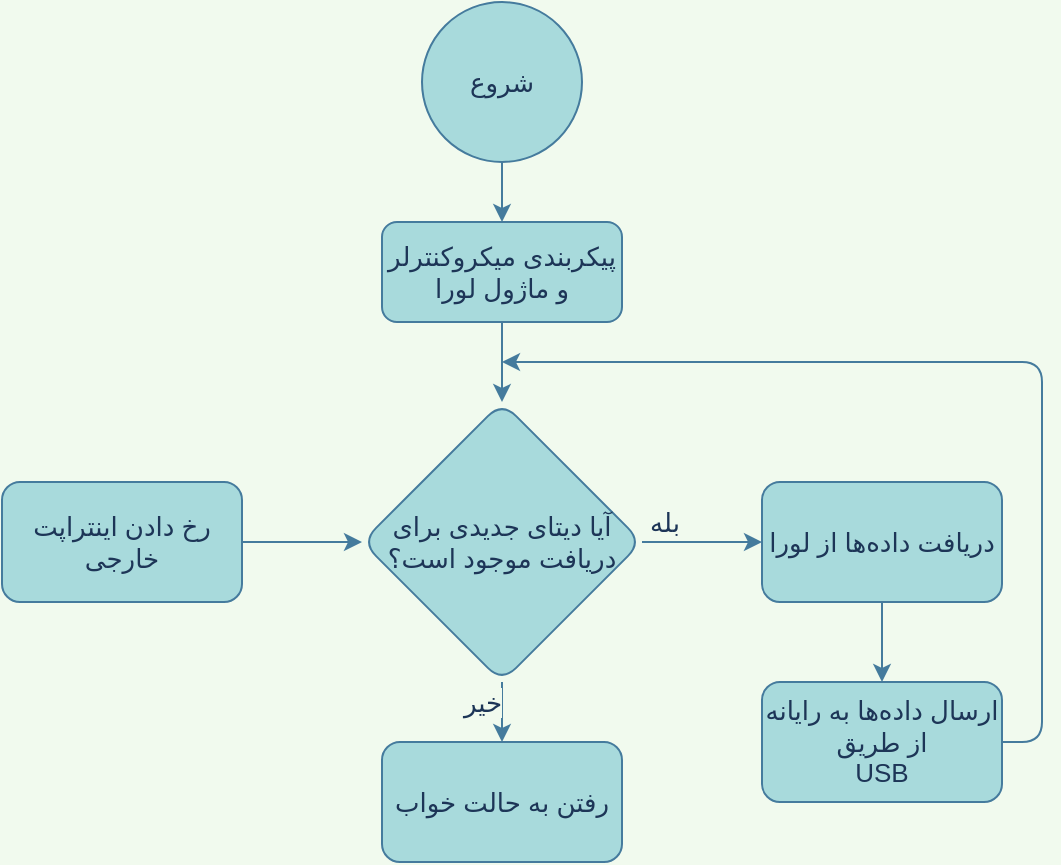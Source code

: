 <mxfile version="13.7.9" type="device"><diagram id="C5RBs43oDa-KdzZeNtuy" name="Page-1"><mxGraphModel dx="1021" dy="535" grid="1" gridSize="10" guides="1" tooltips="1" connect="1" arrows="1" fold="1" page="1" pageScale="1" pageWidth="827" pageHeight="1169" background="#F1FAEE" math="0" shadow="0"><root><mxCell id="WIyWlLk6GJQsqaUBKTNV-0"/><mxCell id="WIyWlLk6GJQsqaUBKTNV-1" parent="WIyWlLk6GJQsqaUBKTNV-0"/><mxCell id="FpsfPIpLahhMt7mZ3WFp-20" style="edgeStyle=orthogonalEdgeStyle;curved=0;rounded=1;sketch=0;orthogonalLoop=1;jettySize=auto;html=1;strokeColor=#457B9D;fillColor=#A8DADC;fontColor=#1D3557;fontSize=13;" edge="1" parent="WIyWlLk6GJQsqaUBKTNV-1" source="FpsfPIpLahhMt7mZ3WFp-0" target="FpsfPIpLahhMt7mZ3WFp-5"><mxGeometry relative="1" as="geometry"/></mxCell><mxCell id="FpsfPIpLahhMt7mZ3WFp-0" value="پیکربندی میکروکنترلر و ماژول‌ لورا" style="rounded=1;whiteSpace=wrap;html=1;fontSize=13;glass=0;strokeWidth=1;shadow=0;fillColor=#A8DADC;strokeColor=#457B9D;fontColor=#1D3557;" vertex="1" parent="WIyWlLk6GJQsqaUBKTNV-1"><mxGeometry x="400" y="180" width="120" height="50" as="geometry"/></mxCell><mxCell id="FpsfPIpLahhMt7mZ3WFp-2" style="edgeStyle=orthogonalEdgeStyle;rounded=0;orthogonalLoop=1;jettySize=auto;html=1;fontSize=13;strokeColor=#457B9D;fontColor=#1D3557;labelBackgroundColor=#F1FAEE;" edge="1" parent="WIyWlLk6GJQsqaUBKTNV-1" source="FpsfPIpLahhMt7mZ3WFp-1" target="FpsfPIpLahhMt7mZ3WFp-0"><mxGeometry relative="1" as="geometry"/></mxCell><mxCell id="FpsfPIpLahhMt7mZ3WFp-1" value="&lt;font style=&quot;font-size: 13px;&quot;&gt;شروع&lt;/font&gt;" style="ellipse;whiteSpace=wrap;html=1;aspect=fixed;rounded=0;sketch=0;strokeColor=#457B9D;fillColor=#A8DADC;fontColor=#1D3557;fontSize=13;" vertex="1" parent="WIyWlLk6GJQsqaUBKTNV-1"><mxGeometry x="420" y="70" width="80" height="80" as="geometry"/></mxCell><mxCell id="FpsfPIpLahhMt7mZ3WFp-9" value="خیر" style="edgeStyle=orthogonalEdgeStyle;rounded=0;orthogonalLoop=1;jettySize=auto;html=1;fontSize=13;strokeColor=#457B9D;fontColor=#1D3557;labelBackgroundColor=#F1FAEE;" edge="1" parent="WIyWlLk6GJQsqaUBKTNV-1" source="FpsfPIpLahhMt7mZ3WFp-5" target="FpsfPIpLahhMt7mZ3WFp-8"><mxGeometry x="0.2" y="-10" relative="1" as="geometry"><mxPoint as="offset"/></mxGeometry></mxCell><mxCell id="FpsfPIpLahhMt7mZ3WFp-11" value="" style="edgeStyle=orthogonalEdgeStyle;rounded=0;orthogonalLoop=1;jettySize=auto;html=1;fontSize=13;strokeColor=#457B9D;fontColor=#1D3557;labelBackgroundColor=#F1FAEE;" edge="1" parent="WIyWlLk6GJQsqaUBKTNV-1" source="FpsfPIpLahhMt7mZ3WFp-5" target="FpsfPIpLahhMt7mZ3WFp-10"><mxGeometry relative="1" as="geometry"/></mxCell><mxCell id="FpsfPIpLahhMt7mZ3WFp-12" value="&lt;div style=&quot;font-size: 13px;&quot;&gt;بله&lt;/div&gt;" style="edgeLabel;html=1;align=center;verticalAlign=middle;resizable=0;points=[];fontSize=13;fontColor=#1D3557;labelBackgroundColor=#F1FAEE;" vertex="1" connectable="0" parent="FpsfPIpLahhMt7mZ3WFp-11"><mxGeometry x="0.211" relative="1" as="geometry"><mxPoint x="-26.19" y="-10" as="offset"/></mxGeometry></mxCell><mxCell id="FpsfPIpLahhMt7mZ3WFp-5" value="&lt;div style=&quot;font-size: 13px;&quot;&gt;آیا دیتای جدیدی برای &lt;br style=&quot;font-size: 13px;&quot;&gt;&lt;/div&gt;&lt;div style=&quot;font-size: 13px;&quot;&gt;دریافت موجود است؟&lt;/div&gt;" style="rhombus;whiteSpace=wrap;html=1;rounded=1;shadow=0;fontSize=13;fontColor=#1D3557;strokeColor=#457B9D;strokeWidth=1;fillColor=#A8DADC;glass=0;" vertex="1" parent="WIyWlLk6GJQsqaUBKTNV-1"><mxGeometry x="390" y="270" width="140" height="140" as="geometry"/></mxCell><mxCell id="FpsfPIpLahhMt7mZ3WFp-7" style="edgeStyle=orthogonalEdgeStyle;rounded=0;orthogonalLoop=1;jettySize=auto;html=1;exitX=0.5;exitY=1;exitDx=0;exitDy=0;fontSize=13;strokeColor=#457B9D;fontColor=#1D3557;labelBackgroundColor=#F1FAEE;" edge="1" parent="WIyWlLk6GJQsqaUBKTNV-1" source="FpsfPIpLahhMt7mZ3WFp-5" target="FpsfPIpLahhMt7mZ3WFp-5"><mxGeometry relative="1" as="geometry"/></mxCell><mxCell id="FpsfPIpLahhMt7mZ3WFp-8" value="رفتن به حالت خواب" style="whiteSpace=wrap;html=1;rounded=1;shadow=0;fontSize=13;fontColor=#1D3557;strokeColor=#457B9D;strokeWidth=1;fillColor=#A8DADC;glass=0;" vertex="1" parent="WIyWlLk6GJQsqaUBKTNV-1"><mxGeometry x="400" y="440" width="120" height="60" as="geometry"/></mxCell><mxCell id="FpsfPIpLahhMt7mZ3WFp-16" value="" style="edgeStyle=orthogonalEdgeStyle;rounded=0;orthogonalLoop=1;jettySize=auto;html=1;fontSize=13;strokeColor=#457B9D;fontColor=#1D3557;labelBackgroundColor=#F1FAEE;" edge="1" parent="WIyWlLk6GJQsqaUBKTNV-1" source="FpsfPIpLahhMt7mZ3WFp-10" target="FpsfPIpLahhMt7mZ3WFp-15"><mxGeometry relative="1" as="geometry"/></mxCell><mxCell id="FpsfPIpLahhMt7mZ3WFp-10" value="دریافت داده‌ها از لورا" style="whiteSpace=wrap;html=1;rounded=1;shadow=0;fontSize=13;fontColor=#1D3557;strokeColor=#457B9D;strokeWidth=1;fillColor=#A8DADC;glass=0;" vertex="1" parent="WIyWlLk6GJQsqaUBKTNV-1"><mxGeometry x="590" y="310" width="120" height="60" as="geometry"/></mxCell><mxCell id="FpsfPIpLahhMt7mZ3WFp-19" style="edgeStyle=orthogonalEdgeStyle;curved=0;rounded=1;sketch=0;orthogonalLoop=1;jettySize=auto;html=1;strokeColor=#457B9D;fillColor=#A8DADC;fontColor=#1D3557;fontSize=13;" edge="1" parent="WIyWlLk6GJQsqaUBKTNV-1" source="FpsfPIpLahhMt7mZ3WFp-15"><mxGeometry relative="1" as="geometry"><mxPoint x="460" y="250" as="targetPoint"/><Array as="points"><mxPoint x="730" y="440"/><mxPoint x="730" y="250"/></Array></mxGeometry></mxCell><mxCell id="FpsfPIpLahhMt7mZ3WFp-15" value="&lt;div style=&quot;font-size: 13px;&quot;&gt;ارسال داده‌ها به رایانه از طریق&lt;/div&gt;&lt;div style=&quot;font-size: 13px;&quot;&gt;USB&lt;br style=&quot;font-size: 13px;&quot;&gt;&lt;/div&gt;" style="whiteSpace=wrap;html=1;rounded=1;shadow=0;fontSize=13;fontColor=#1D3557;strokeColor=#457B9D;strokeWidth=1;fillColor=#A8DADC;glass=0;" vertex="1" parent="WIyWlLk6GJQsqaUBKTNV-1"><mxGeometry x="590" y="410" width="120" height="60" as="geometry"/></mxCell><mxCell id="FpsfPIpLahhMt7mZ3WFp-18" style="edgeStyle=orthogonalEdgeStyle;rounded=0;orthogonalLoop=1;jettySize=auto;html=1;fontSize=13;strokeColor=#457B9D;fontColor=#1D3557;labelBackgroundColor=#F1FAEE;" edge="1" parent="WIyWlLk6GJQsqaUBKTNV-1" source="FpsfPIpLahhMt7mZ3WFp-17" target="FpsfPIpLahhMt7mZ3WFp-5"><mxGeometry relative="1" as="geometry"/></mxCell><mxCell id="FpsfPIpLahhMt7mZ3WFp-17" value="رخ دادن اینتراپت خارجی" style="rounded=1;whiteSpace=wrap;html=1;fontSize=13;fillColor=#A8DADC;strokeColor=#457B9D;fontColor=#1D3557;" vertex="1" parent="WIyWlLk6GJQsqaUBKTNV-1"><mxGeometry x="210" y="310" width="120" height="60" as="geometry"/></mxCell></root></mxGraphModel></diagram></mxfile>